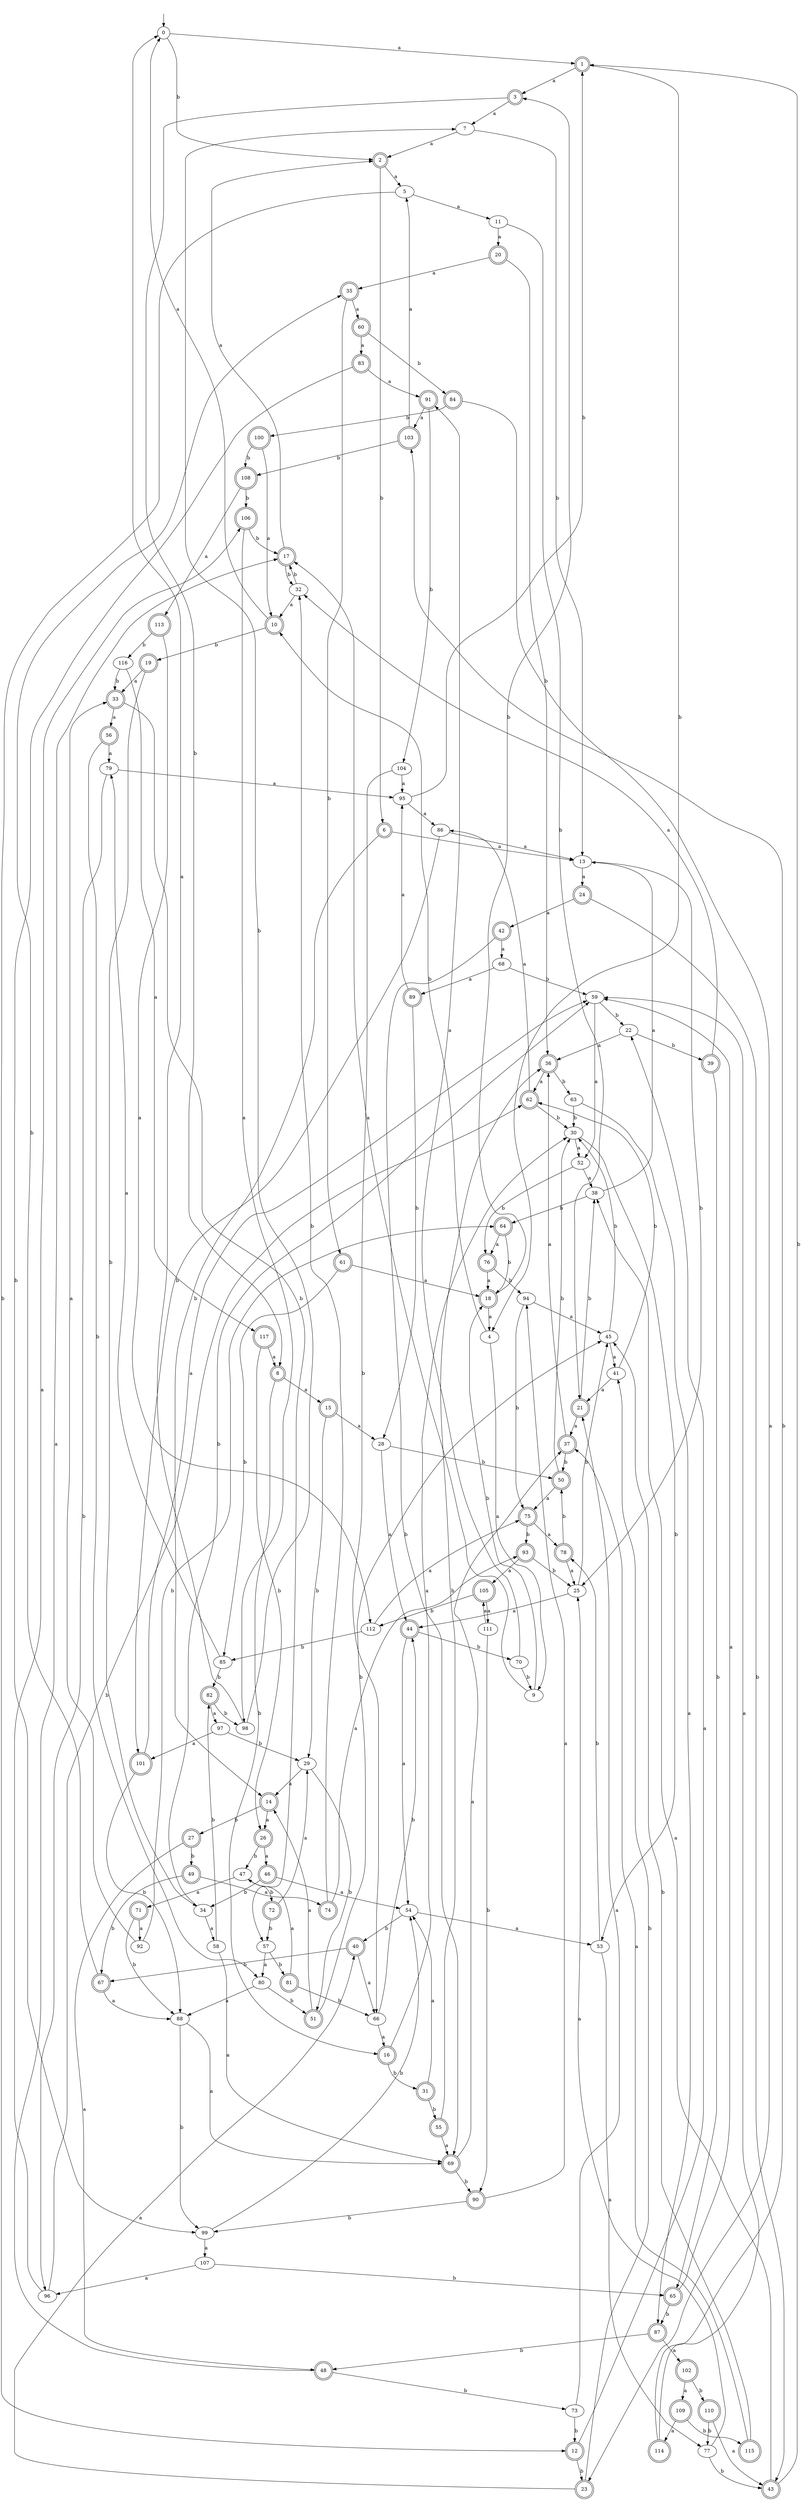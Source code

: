 digraph RandomDFA {
  __start0 [label="", shape=none];
  __start0 -> 0 [label=""];
  0 [shape=circle]
  0 -> 1 [label="a"]
  0 -> 2 [label="b"]
  1 [shape=doublecircle]
  1 -> 3 [label="a"]
  1 -> 4 [label="b"]
  2 [shape=doublecircle]
  2 -> 5 [label="a"]
  2 -> 6 [label="b"]
  3 [shape=doublecircle]
  3 -> 7 [label="a"]
  3 -> 8 [label="b"]
  4
  4 -> 9 [label="a"]
  4 -> 10 [label="b"]
  5
  5 -> 11 [label="a"]
  5 -> 12 [label="b"]
  6 [shape=doublecircle]
  6 -> 13 [label="a"]
  6 -> 14 [label="b"]
  7
  7 -> 2 [label="a"]
  7 -> 13 [label="b"]
  8 [shape=doublecircle]
  8 -> 15 [label="a"]
  8 -> 16 [label="b"]
  9
  9 -> 17 [label="a"]
  9 -> 18 [label="b"]
  10 [shape=doublecircle]
  10 -> 0 [label="a"]
  10 -> 19 [label="b"]
  11
  11 -> 20 [label="a"]
  11 -> 21 [label="b"]
  12 [shape=doublecircle]
  12 -> 22 [label="a"]
  12 -> 23 [label="b"]
  13
  13 -> 24 [label="a"]
  13 -> 25 [label="b"]
  14 [shape=doublecircle]
  14 -> 26 [label="a"]
  14 -> 27 [label="b"]
  15 [shape=doublecircle]
  15 -> 28 [label="a"]
  15 -> 29 [label="b"]
  16 [shape=doublecircle]
  16 -> 30 [label="a"]
  16 -> 31 [label="b"]
  17 [shape=doublecircle]
  17 -> 2 [label="a"]
  17 -> 32 [label="b"]
  18 [shape=doublecircle]
  18 -> 4 [label="a"]
  18 -> 3 [label="b"]
  19 [shape=doublecircle]
  19 -> 33 [label="a"]
  19 -> 34 [label="b"]
  20 [shape=doublecircle]
  20 -> 35 [label="a"]
  20 -> 36 [label="b"]
  21 [shape=doublecircle]
  21 -> 37 [label="a"]
  21 -> 38 [label="b"]
  22
  22 -> 36 [label="a"]
  22 -> 39 [label="b"]
  23 [shape=doublecircle]
  23 -> 40 [label="a"]
  23 -> 41 [label="b"]
  24 [shape=doublecircle]
  24 -> 42 [label="a"]
  24 -> 43 [label="b"]
  25
  25 -> 44 [label="a"]
  25 -> 45 [label="b"]
  26 [shape=doublecircle]
  26 -> 46 [label="a"]
  26 -> 47 [label="b"]
  27 [shape=doublecircle]
  27 -> 48 [label="a"]
  27 -> 49 [label="b"]
  28
  28 -> 44 [label="a"]
  28 -> 50 [label="b"]
  29
  29 -> 14 [label="a"]
  29 -> 51 [label="b"]
  30
  30 -> 52 [label="a"]
  30 -> 53 [label="b"]
  31 [shape=doublecircle]
  31 -> 54 [label="a"]
  31 -> 55 [label="b"]
  32
  32 -> 10 [label="a"]
  32 -> 17 [label="b"]
  33 [shape=doublecircle]
  33 -> 56 [label="a"]
  33 -> 57 [label="b"]
  34
  34 -> 58 [label="a"]
  34 -> 59 [label="b"]
  35 [shape=doublecircle]
  35 -> 60 [label="a"]
  35 -> 61 [label="b"]
  36 [shape=doublecircle]
  36 -> 62 [label="a"]
  36 -> 63 [label="b"]
  37 [shape=doublecircle]
  37 -> 36 [label="a"]
  37 -> 50 [label="b"]
  38
  38 -> 13 [label="a"]
  38 -> 64 [label="b"]
  39 [shape=doublecircle]
  39 -> 32 [label="a"]
  39 -> 65 [label="b"]
  40 [shape=doublecircle]
  40 -> 66 [label="a"]
  40 -> 67 [label="b"]
  41
  41 -> 21 [label="a"]
  41 -> 62 [label="b"]
  42 [shape=doublecircle]
  42 -> 68 [label="a"]
  42 -> 69 [label="b"]
  43 [shape=doublecircle]
  43 -> 38 [label="a"]
  43 -> 1 [label="b"]
  44 [shape=doublecircle]
  44 -> 54 [label="a"]
  44 -> 70 [label="b"]
  45
  45 -> 41 [label="a"]
  45 -> 30 [label="b"]
  46 [shape=doublecircle]
  46 -> 54 [label="a"]
  46 -> 34 [label="b"]
  47
  47 -> 71 [label="a"]
  47 -> 72 [label="b"]
  48 [shape=doublecircle]
  48 -> 17 [label="a"]
  48 -> 73 [label="b"]
  49 [shape=doublecircle]
  49 -> 74 [label="a"]
  49 -> 67 [label="b"]
  50 [shape=doublecircle]
  50 -> 75 [label="a"]
  50 -> 30 [label="b"]
  51 [shape=doublecircle]
  51 -> 14 [label="a"]
  51 -> 45 [label="b"]
  52
  52 -> 38 [label="a"]
  52 -> 76 [label="b"]
  53
  53 -> 77 [label="a"]
  53 -> 78 [label="b"]
  54
  54 -> 53 [label="a"]
  54 -> 40 [label="b"]
  55 [shape=doublecircle]
  55 -> 69 [label="a"]
  55 -> 36 [label="b"]
  56 [shape=doublecircle]
  56 -> 79 [label="a"]
  56 -> 80 [label="b"]
  57
  57 -> 80 [label="a"]
  57 -> 81 [label="b"]
  58
  58 -> 69 [label="a"]
  58 -> 82 [label="b"]
  59
  59 -> 52 [label="a"]
  59 -> 22 [label="b"]
  60 [shape=doublecircle]
  60 -> 83 [label="a"]
  60 -> 84 [label="b"]
  61 [shape=doublecircle]
  61 -> 18 [label="a"]
  61 -> 85 [label="b"]
  62 [shape=doublecircle]
  62 -> 86 [label="a"]
  62 -> 30 [label="b"]
  63
  63 -> 87 [label="a"]
  63 -> 30 [label="b"]
  64 [shape=doublecircle]
  64 -> 76 [label="a"]
  64 -> 18 [label="b"]
  65 [shape=doublecircle]
  65 -> 59 [label="a"]
  65 -> 87 [label="b"]
  66
  66 -> 16 [label="a"]
  66 -> 44 [label="b"]
  67 [shape=doublecircle]
  67 -> 88 [label="a"]
  67 -> 35 [label="b"]
  68
  68 -> 89 [label="a"]
  68 -> 59 [label="b"]
  69 [shape=doublecircle]
  69 -> 37 [label="a"]
  69 -> 90 [label="b"]
  70
  70 -> 91 [label="a"]
  70 -> 9 [label="b"]
  71 [shape=doublecircle]
  71 -> 92 [label="a"]
  71 -> 88 [label="b"]
  72 [shape=doublecircle]
  72 -> 29 [label="a"]
  72 -> 57 [label="b"]
  73
  73 -> 21 [label="a"]
  73 -> 12 [label="b"]
  74 [shape=doublecircle]
  74 -> 93 [label="a"]
  74 -> 32 [label="b"]
  75 [shape=doublecircle]
  75 -> 78 [label="a"]
  75 -> 93 [label="b"]
  76 [shape=doublecircle]
  76 -> 18 [label="a"]
  76 -> 94 [label="b"]
  77
  77 -> 25 [label="a"]
  77 -> 43 [label="b"]
  78 [shape=doublecircle]
  78 -> 25 [label="a"]
  78 -> 50 [label="b"]
  79
  79 -> 95 [label="a"]
  79 -> 96 [label="b"]
  80
  80 -> 88 [label="a"]
  80 -> 51 [label="b"]
  81 [shape=doublecircle]
  81 -> 47 [label="a"]
  81 -> 66 [label="b"]
  82 [shape=doublecircle]
  82 -> 97 [label="a"]
  82 -> 98 [label="b"]
  83 [shape=doublecircle]
  83 -> 91 [label="a"]
  83 -> 99 [label="b"]
  84 [shape=doublecircle]
  84 -> 23 [label="a"]
  84 -> 100 [label="b"]
  85
  85 -> 79 [label="a"]
  85 -> 82 [label="b"]
  86
  86 -> 13 [label="a"]
  86 -> 101 [label="b"]
  87 [shape=doublecircle]
  87 -> 102 [label="a"]
  87 -> 48 [label="b"]
  88
  88 -> 69 [label="a"]
  88 -> 99 [label="b"]
  89 [shape=doublecircle]
  89 -> 95 [label="a"]
  89 -> 28 [label="b"]
  90 [shape=doublecircle]
  90 -> 94 [label="a"]
  90 -> 99 [label="b"]
  91 [shape=doublecircle]
  91 -> 103 [label="a"]
  91 -> 104 [label="b"]
  92
  92 -> 33 [label="a"]
  92 -> 64 [label="b"]
  93 [shape=doublecircle]
  93 -> 105 [label="a"]
  93 -> 25 [label="b"]
  94
  94 -> 45 [label="a"]
  94 -> 75 [label="b"]
  95
  95 -> 86 [label="a"]
  95 -> 1 [label="b"]
  96
  96 -> 106 [label="a"]
  96 -> 62 [label="b"]
  97
  97 -> 101 [label="a"]
  97 -> 29 [label="b"]
  98
  98 -> 0 [label="a"]
  98 -> 7 [label="b"]
  99
  99 -> 107 [label="a"]
  99 -> 54 [label="b"]
  100 [shape=doublecircle]
  100 -> 10 [label="a"]
  100 -> 108 [label="b"]
  101 [shape=doublecircle]
  101 -> 59 [label="a"]
  101 -> 88 [label="b"]
  102 [shape=doublecircle]
  102 -> 109 [label="a"]
  102 -> 110 [label="b"]
  103 [shape=doublecircle]
  103 -> 5 [label="a"]
  103 -> 108 [label="b"]
  104
  104 -> 95 [label="a"]
  104 -> 66 [label="b"]
  105 [shape=doublecircle]
  105 -> 111 [label="a"]
  105 -> 112 [label="b"]
  106 [shape=doublecircle]
  106 -> 98 [label="a"]
  106 -> 17 [label="b"]
  107
  107 -> 96 [label="a"]
  107 -> 65 [label="b"]
  108 [shape=doublecircle]
  108 -> 113 [label="a"]
  108 -> 106 [label="b"]
  109 [shape=doublecircle]
  109 -> 114 [label="a"]
  109 -> 115 [label="b"]
  110 [shape=doublecircle]
  110 -> 43 [label="a"]
  110 -> 77 [label="b"]
  111
  111 -> 105 [label="a"]
  111 -> 90 [label="b"]
  112
  112 -> 75 [label="a"]
  112 -> 85 [label="b"]
  113 [shape=doublecircle]
  113 -> 112 [label="a"]
  113 -> 116 [label="b"]
  114 [shape=doublecircle]
  114 -> 59 [label="a"]
  114 -> 103 [label="b"]
  115 [shape=doublecircle]
  115 -> 37 [label="a"]
  115 -> 45 [label="b"]
  116
  116 -> 117 [label="a"]
  116 -> 33 [label="b"]
  117 [shape=doublecircle]
  117 -> 8 [label="a"]
  117 -> 26 [label="b"]
}
